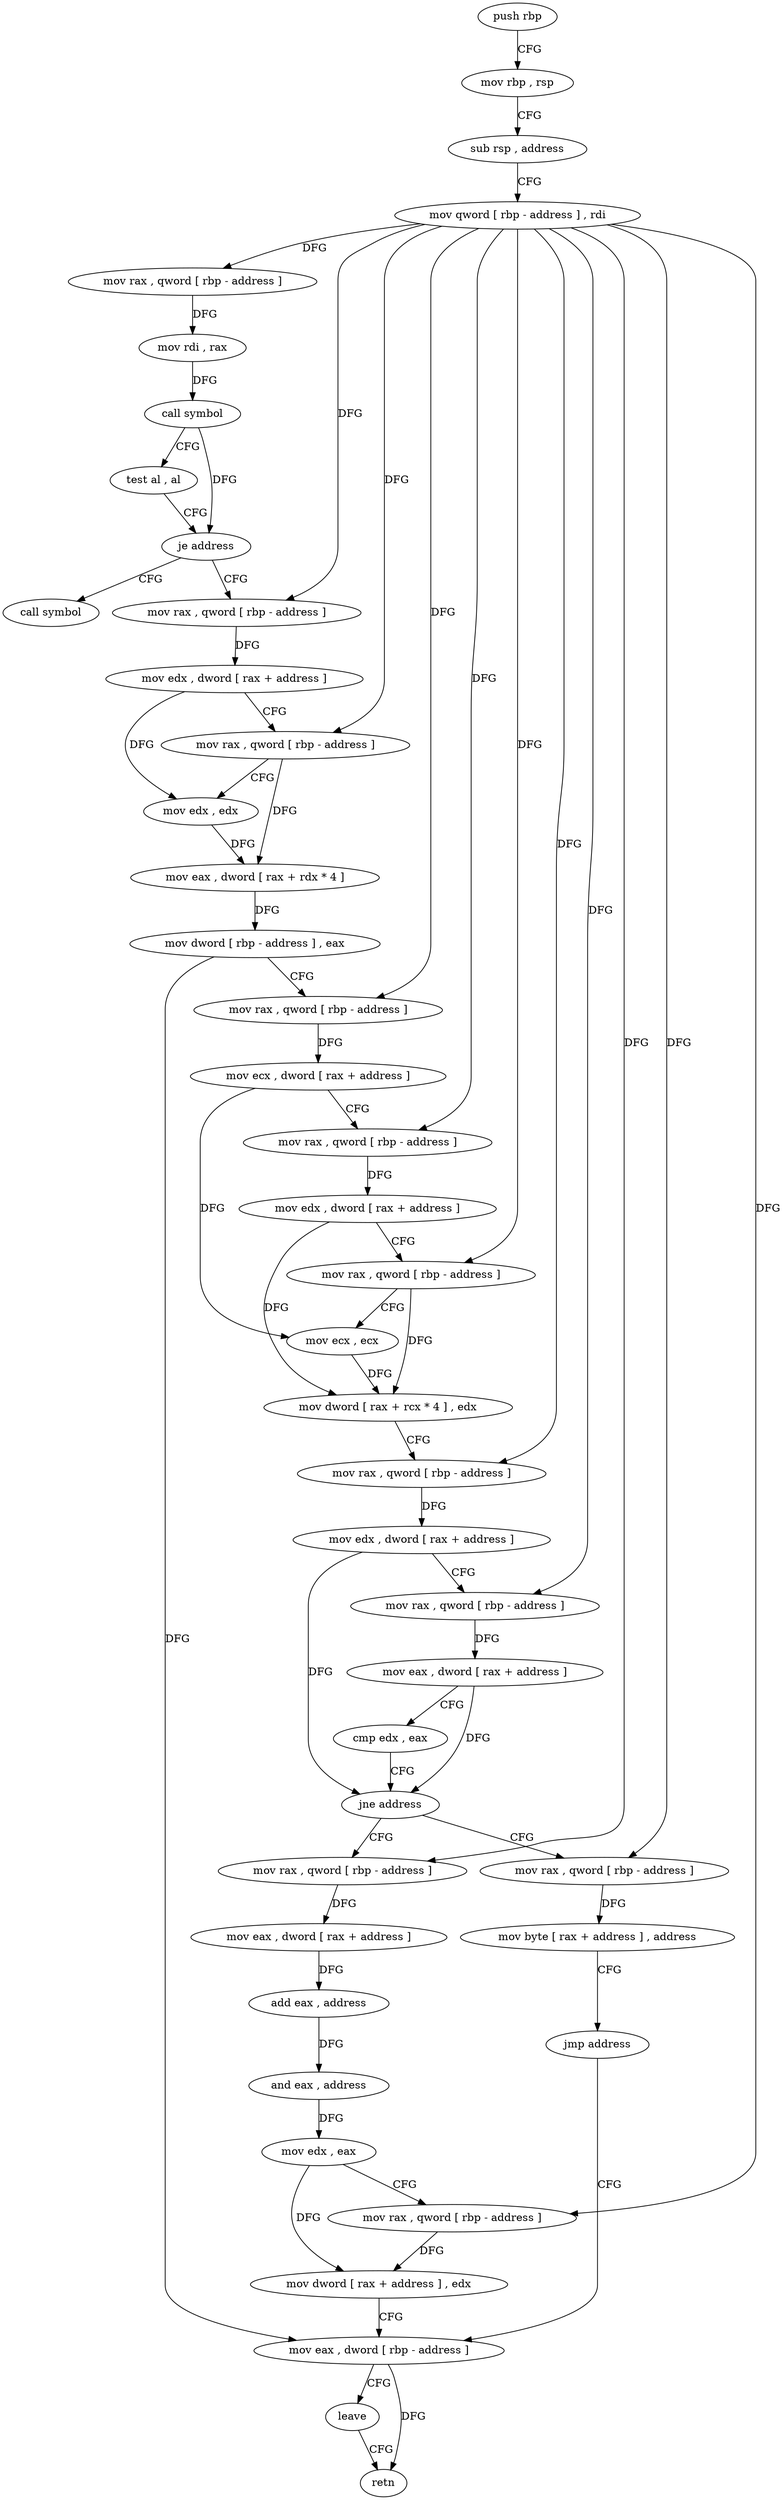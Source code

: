digraph "func" {
"4313519" [label = "push rbp" ]
"4313520" [label = "mov rbp , rsp" ]
"4313523" [label = "sub rsp , address" ]
"4313527" [label = "mov qword [ rbp - address ] , rdi" ]
"4313531" [label = "mov rax , qword [ rbp - address ]" ]
"4313535" [label = "mov rdi , rax" ]
"4313538" [label = "call symbol" ]
"4313543" [label = "test al , al" ]
"4313545" [label = "je address" ]
"4313552" [label = "mov rax , qword [ rbp - address ]" ]
"4313547" [label = "call symbol" ]
"4313556" [label = "mov edx , dword [ rax + address ]" ]
"4313559" [label = "mov rax , qword [ rbp - address ]" ]
"4313563" [label = "mov edx , edx" ]
"4313565" [label = "mov eax , dword [ rax + rdx * 4 ]" ]
"4313568" [label = "mov dword [ rbp - address ] , eax" ]
"4313571" [label = "mov rax , qword [ rbp - address ]" ]
"4313575" [label = "mov ecx , dword [ rax + address ]" ]
"4313578" [label = "mov rax , qword [ rbp - address ]" ]
"4313582" [label = "mov edx , dword [ rax + address ]" ]
"4313585" [label = "mov rax , qword [ rbp - address ]" ]
"4313589" [label = "mov ecx , ecx" ]
"4313591" [label = "mov dword [ rax + rcx * 4 ] , edx" ]
"4313594" [label = "mov rax , qword [ rbp - address ]" ]
"4313598" [label = "mov edx , dword [ rax + address ]" ]
"4313601" [label = "mov rax , qword [ rbp - address ]" ]
"4313605" [label = "mov eax , dword [ rax + address ]" ]
"4313608" [label = "cmp edx , eax" ]
"4313610" [label = "jne address" ]
"4313622" [label = "mov rax , qword [ rbp - address ]" ]
"4313612" [label = "mov rax , qword [ rbp - address ]" ]
"4313626" [label = "mov eax , dword [ rax + address ]" ]
"4313629" [label = "add eax , address" ]
"4313632" [label = "and eax , address" ]
"4313635" [label = "mov edx , eax" ]
"4313637" [label = "mov rax , qword [ rbp - address ]" ]
"4313641" [label = "mov dword [ rax + address ] , edx" ]
"4313644" [label = "mov eax , dword [ rbp - address ]" ]
"4313616" [label = "mov byte [ rax + address ] , address" ]
"4313620" [label = "jmp address" ]
"4313647" [label = "leave" ]
"4313648" [label = "retn" ]
"4313519" -> "4313520" [ label = "CFG" ]
"4313520" -> "4313523" [ label = "CFG" ]
"4313523" -> "4313527" [ label = "CFG" ]
"4313527" -> "4313531" [ label = "DFG" ]
"4313527" -> "4313552" [ label = "DFG" ]
"4313527" -> "4313559" [ label = "DFG" ]
"4313527" -> "4313571" [ label = "DFG" ]
"4313527" -> "4313578" [ label = "DFG" ]
"4313527" -> "4313585" [ label = "DFG" ]
"4313527" -> "4313594" [ label = "DFG" ]
"4313527" -> "4313601" [ label = "DFG" ]
"4313527" -> "4313622" [ label = "DFG" ]
"4313527" -> "4313637" [ label = "DFG" ]
"4313527" -> "4313612" [ label = "DFG" ]
"4313531" -> "4313535" [ label = "DFG" ]
"4313535" -> "4313538" [ label = "DFG" ]
"4313538" -> "4313543" [ label = "CFG" ]
"4313538" -> "4313545" [ label = "DFG" ]
"4313543" -> "4313545" [ label = "CFG" ]
"4313545" -> "4313552" [ label = "CFG" ]
"4313545" -> "4313547" [ label = "CFG" ]
"4313552" -> "4313556" [ label = "DFG" ]
"4313556" -> "4313559" [ label = "CFG" ]
"4313556" -> "4313563" [ label = "DFG" ]
"4313559" -> "4313563" [ label = "CFG" ]
"4313559" -> "4313565" [ label = "DFG" ]
"4313563" -> "4313565" [ label = "DFG" ]
"4313565" -> "4313568" [ label = "DFG" ]
"4313568" -> "4313571" [ label = "CFG" ]
"4313568" -> "4313644" [ label = "DFG" ]
"4313571" -> "4313575" [ label = "DFG" ]
"4313575" -> "4313578" [ label = "CFG" ]
"4313575" -> "4313589" [ label = "DFG" ]
"4313578" -> "4313582" [ label = "DFG" ]
"4313582" -> "4313585" [ label = "CFG" ]
"4313582" -> "4313591" [ label = "DFG" ]
"4313585" -> "4313589" [ label = "CFG" ]
"4313585" -> "4313591" [ label = "DFG" ]
"4313589" -> "4313591" [ label = "DFG" ]
"4313591" -> "4313594" [ label = "CFG" ]
"4313594" -> "4313598" [ label = "DFG" ]
"4313598" -> "4313601" [ label = "CFG" ]
"4313598" -> "4313610" [ label = "DFG" ]
"4313601" -> "4313605" [ label = "DFG" ]
"4313605" -> "4313608" [ label = "CFG" ]
"4313605" -> "4313610" [ label = "DFG" ]
"4313608" -> "4313610" [ label = "CFG" ]
"4313610" -> "4313622" [ label = "CFG" ]
"4313610" -> "4313612" [ label = "CFG" ]
"4313622" -> "4313626" [ label = "DFG" ]
"4313612" -> "4313616" [ label = "DFG" ]
"4313626" -> "4313629" [ label = "DFG" ]
"4313629" -> "4313632" [ label = "DFG" ]
"4313632" -> "4313635" [ label = "DFG" ]
"4313635" -> "4313637" [ label = "CFG" ]
"4313635" -> "4313641" [ label = "DFG" ]
"4313637" -> "4313641" [ label = "DFG" ]
"4313641" -> "4313644" [ label = "CFG" ]
"4313644" -> "4313647" [ label = "CFG" ]
"4313644" -> "4313648" [ label = "DFG" ]
"4313616" -> "4313620" [ label = "CFG" ]
"4313620" -> "4313644" [ label = "CFG" ]
"4313647" -> "4313648" [ label = "CFG" ]
}
